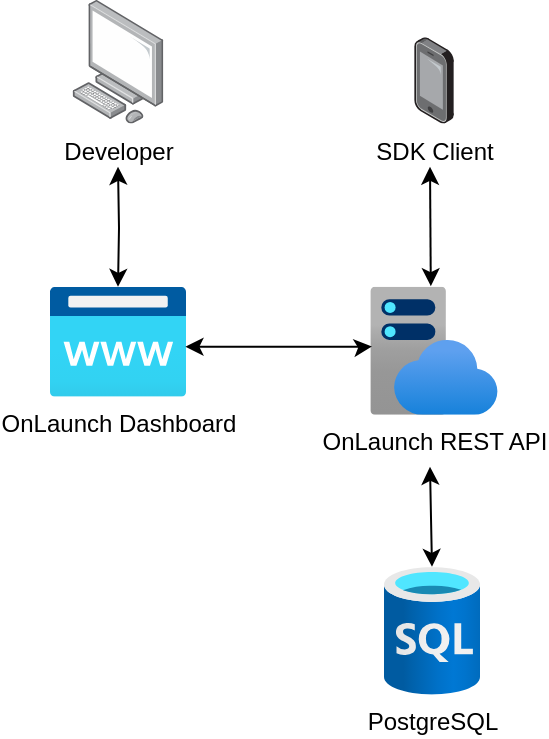 <mxfile version="23.1.5" type="device">
  <diagram name="Page-1" id="do2emqceEcD7DS_VpWg2">
    <mxGraphModel dx="1238" dy="892" grid="1" gridSize="10" guides="1" tooltips="1" connect="1" arrows="1" fold="1" page="1" pageScale="1" pageWidth="827" pageHeight="1169" math="0" shadow="0">
      <root>
        <mxCell id="0" />
        <mxCell id="1" parent="0" />
        <mxCell id="15F91J-D37EmK4DCzmP2-13" style="edgeStyle=orthogonalEdgeStyle;rounded=0;orthogonalLoop=1;jettySize=auto;html=1;startArrow=classic;startFill=1;" edge="1" parent="1" target="15F91J-D37EmK4DCzmP2-9">
          <mxGeometry relative="1" as="geometry">
            <mxPoint x="64" y="83.4" as="sourcePoint" />
          </mxGeometry>
        </mxCell>
        <mxCell id="15F91J-D37EmK4DCzmP2-2" value="Developer" style="image;points=[];aspect=fixed;html=1;align=center;shadow=0;dashed=0;image=img/lib/allied_telesis/computer_and_terminals/Personal_Computer.svg;labelPosition=center;verticalLabelPosition=bottom;verticalAlign=top;spacingBottom=0;labelBackgroundColor=default;" vertex="1" parent="1">
          <mxGeometry x="41.2" width="45.6" height="61.8" as="geometry" />
        </mxCell>
        <mxCell id="15F91J-D37EmK4DCzmP2-12" style="rounded=0;orthogonalLoop=1;jettySize=auto;html=1;startArrow=classic;startFill=1;targetPerimeterSpacing=0;sourcePerimeterSpacing=0;entryX=0.475;entryY=-0.005;entryDx=0;entryDy=0;entryPerimeter=0;" edge="1" parent="1" target="15F91J-D37EmK4DCzmP2-6">
          <mxGeometry relative="1" as="geometry">
            <mxPoint x="220" y="83.4" as="sourcePoint" />
          </mxGeometry>
        </mxCell>
        <mxCell id="15F91J-D37EmK4DCzmP2-4" value="SDK Client" style="image;points=[];aspect=fixed;html=1;align=center;shadow=0;dashed=0;image=img/lib/allied_telesis/computer_and_terminals/Smartphone.svg;" vertex="1" parent="1">
          <mxGeometry x="212.1" y="18.6" width="19.8" height="43.2" as="geometry" />
        </mxCell>
        <mxCell id="15F91J-D37EmK4DCzmP2-10" style="edgeStyle=orthogonalEdgeStyle;rounded=0;orthogonalLoop=1;jettySize=auto;html=1;startArrow=classic;startFill=1;" edge="1" parent="1" target="15F91J-D37EmK4DCzmP2-7">
          <mxGeometry relative="1" as="geometry">
            <mxPoint x="220" y="233.4" as="sourcePoint" />
          </mxGeometry>
        </mxCell>
        <mxCell id="15F91J-D37EmK4DCzmP2-6" value="OnLaunch REST API" style="image;aspect=fixed;html=1;points=[];align=center;fontSize=12;image=img/lib/azure2/app_services/App_Service_Plans.svg;" vertex="1" parent="1">
          <mxGeometry x="190" y="143.4" width="64" height="64" as="geometry" />
        </mxCell>
        <mxCell id="15F91J-D37EmK4DCzmP2-7" value="PostgreSQL" style="image;aspect=fixed;html=1;points=[];align=center;fontSize=12;image=img/lib/azure2/databases/SQL_Database.svg;" vertex="1" parent="1">
          <mxGeometry x="197" y="283.4" width="48" height="64" as="geometry" />
        </mxCell>
        <mxCell id="15F91J-D37EmK4DCzmP2-9" value="OnLaunch Dashboard" style="image;aspect=fixed;html=1;points=[];align=center;fontSize=12;image=img/lib/azure2/app_services/App_Service_Domains.svg;" vertex="1" parent="1">
          <mxGeometry x="30" y="143.4" width="68" height="55.0" as="geometry" />
        </mxCell>
        <mxCell id="15F91J-D37EmK4DCzmP2-11" style="edgeStyle=orthogonalEdgeStyle;rounded=0;orthogonalLoop=1;jettySize=auto;html=1;entryX=0.015;entryY=0.466;entryDx=0;entryDy=0;entryPerimeter=0;exitX=0.996;exitY=0.545;exitDx=0;exitDy=0;exitPerimeter=0;startArrow=classic;startFill=1;" edge="1" parent="1" source="15F91J-D37EmK4DCzmP2-9" target="15F91J-D37EmK4DCzmP2-6">
          <mxGeometry relative="1" as="geometry">
            <Array as="points">
              <mxPoint x="189" y="173.4" />
            </Array>
          </mxGeometry>
        </mxCell>
      </root>
    </mxGraphModel>
  </diagram>
</mxfile>
